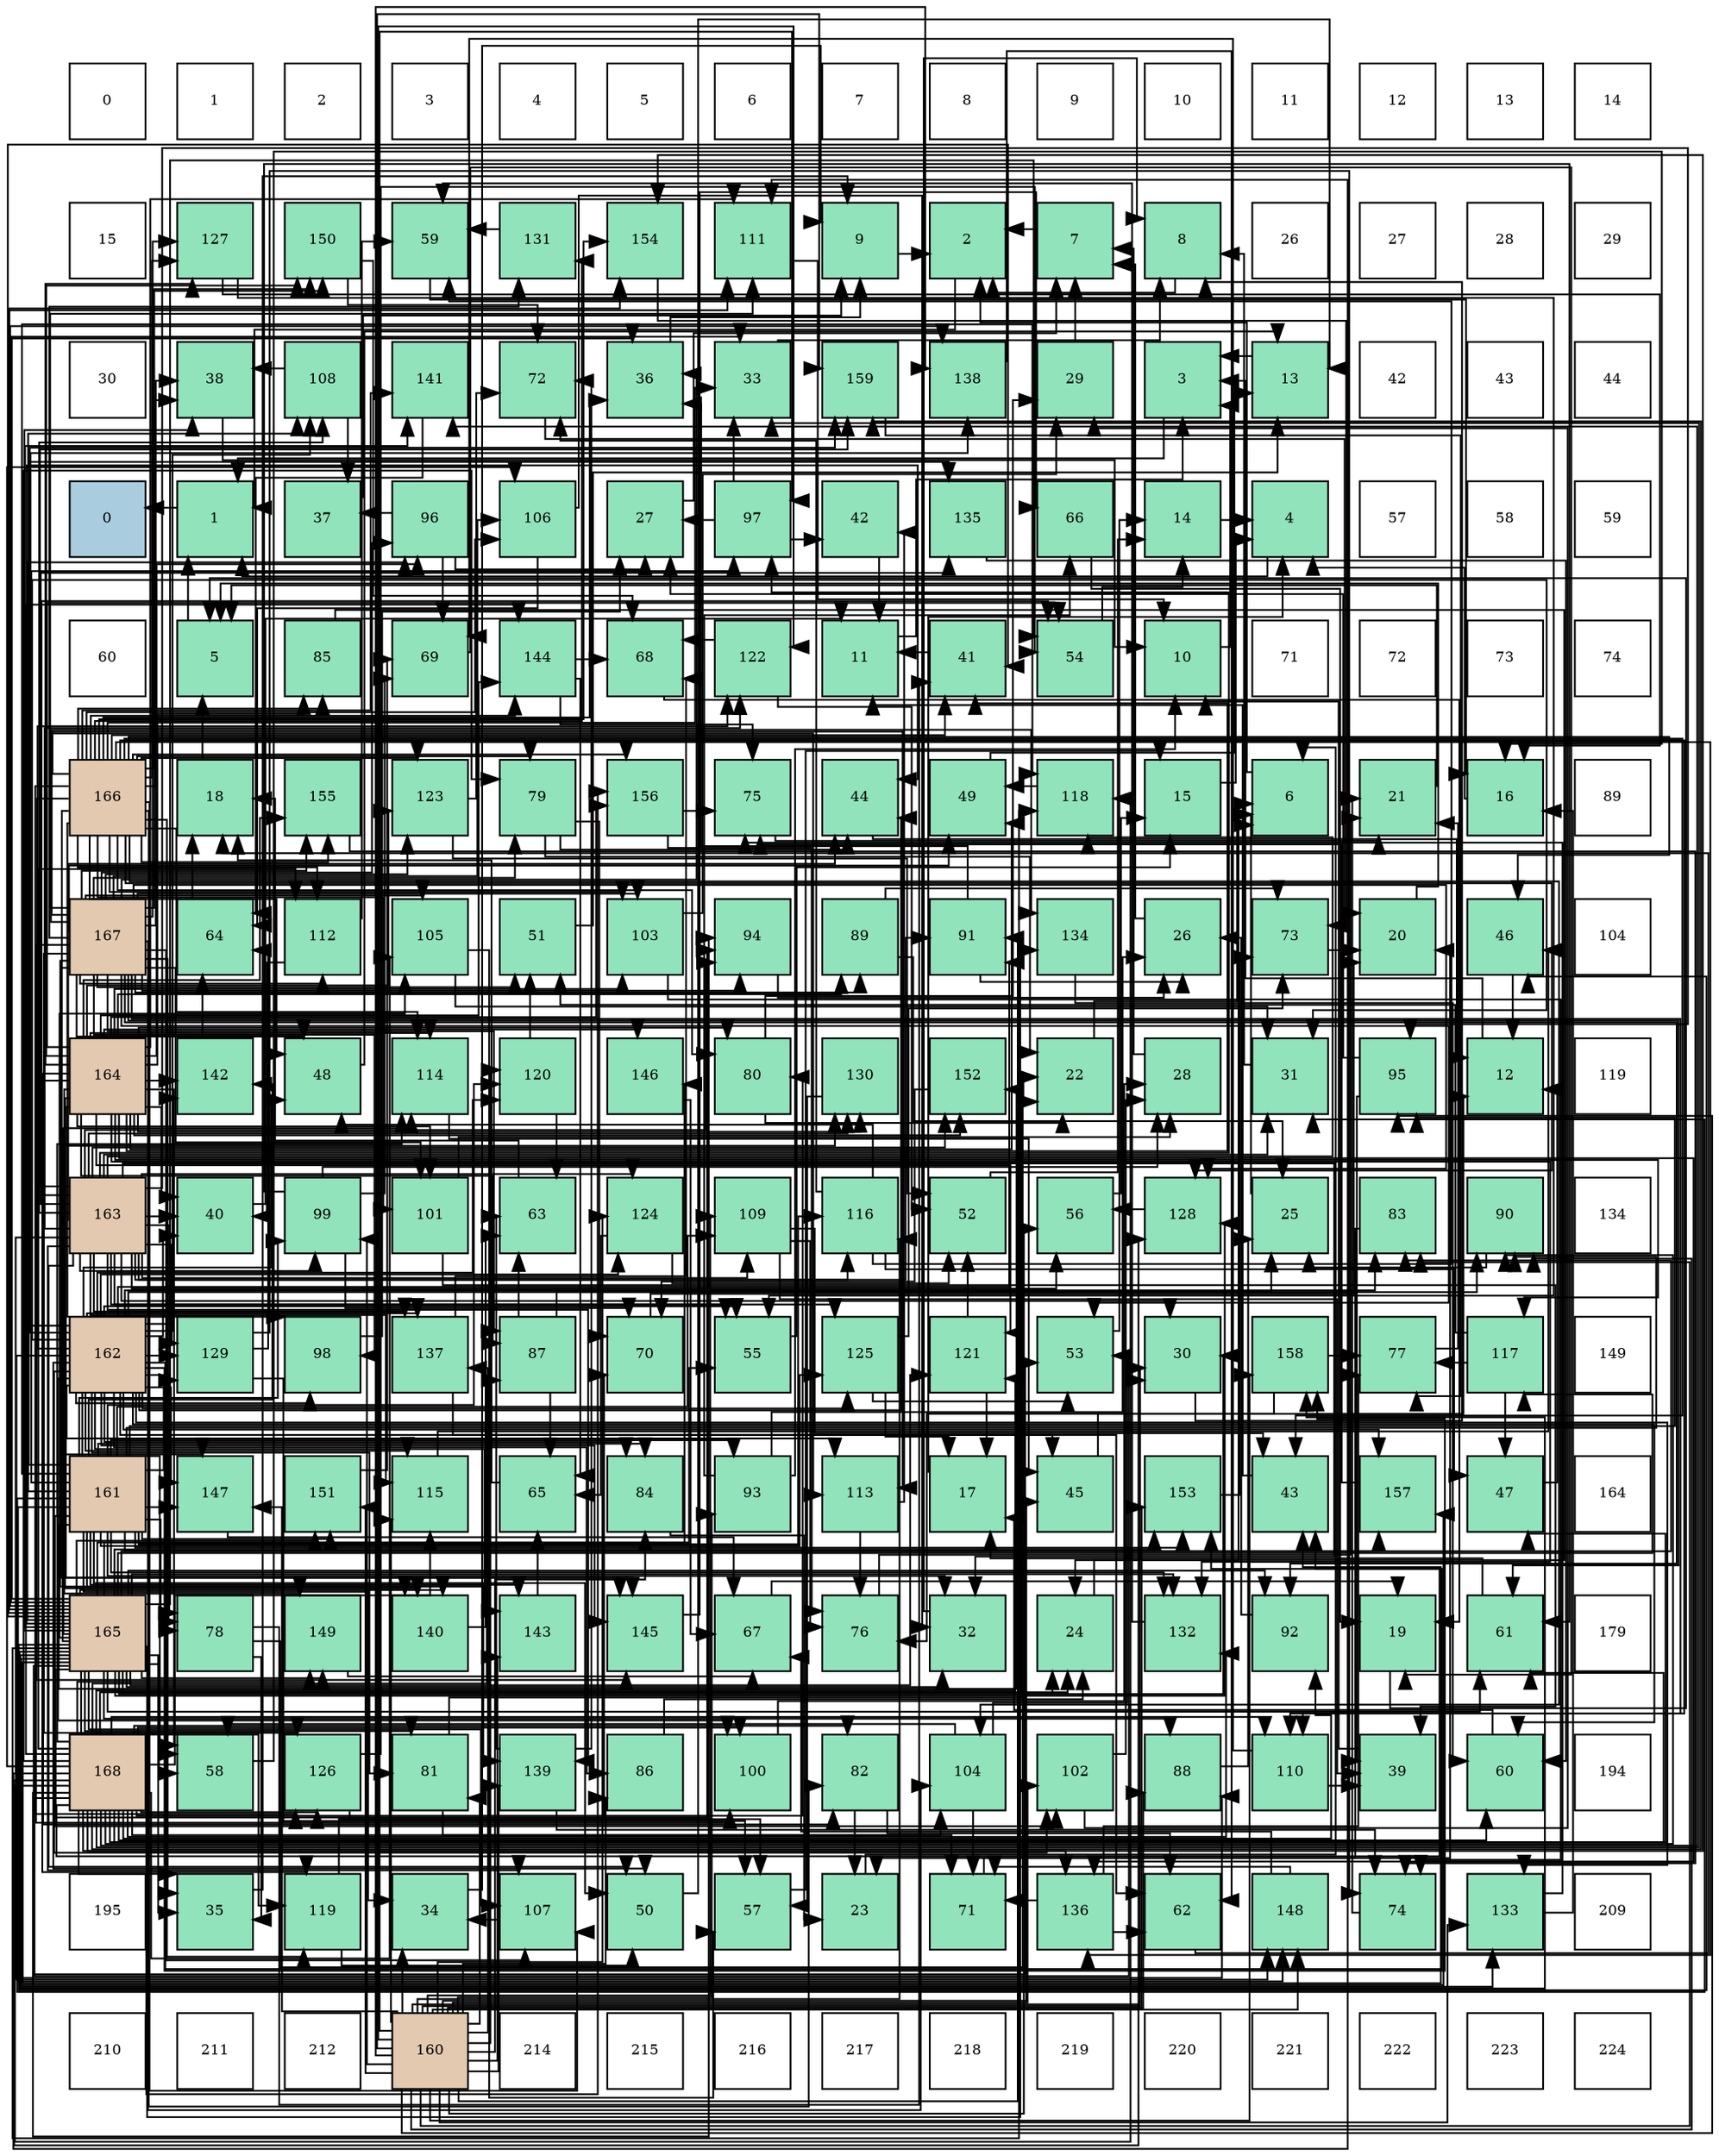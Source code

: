 digraph layout{
 rankdir=TB;
 splines=ortho;
 node [style=filled shape=square fixedsize=true width=0.6];
0[label="0", fontsize=8, fillcolor="#ffffff"];
1[label="1", fontsize=8, fillcolor="#ffffff"];
2[label="2", fontsize=8, fillcolor="#ffffff"];
3[label="3", fontsize=8, fillcolor="#ffffff"];
4[label="4", fontsize=8, fillcolor="#ffffff"];
5[label="5", fontsize=8, fillcolor="#ffffff"];
6[label="6", fontsize=8, fillcolor="#ffffff"];
7[label="7", fontsize=8, fillcolor="#ffffff"];
8[label="8", fontsize=8, fillcolor="#ffffff"];
9[label="9", fontsize=8, fillcolor="#ffffff"];
10[label="10", fontsize=8, fillcolor="#ffffff"];
11[label="11", fontsize=8, fillcolor="#ffffff"];
12[label="12", fontsize=8, fillcolor="#ffffff"];
13[label="13", fontsize=8, fillcolor="#ffffff"];
14[label="14", fontsize=8, fillcolor="#ffffff"];
15[label="15", fontsize=8, fillcolor="#ffffff"];
16[label="127", fontsize=8, fillcolor="#91e3bb"];
17[label="150", fontsize=8, fillcolor="#91e3bb"];
18[label="59", fontsize=8, fillcolor="#91e3bb"];
19[label="131", fontsize=8, fillcolor="#91e3bb"];
20[label="154", fontsize=8, fillcolor="#91e3bb"];
21[label="111", fontsize=8, fillcolor="#91e3bb"];
22[label="9", fontsize=8, fillcolor="#91e3bb"];
23[label="2", fontsize=8, fillcolor="#91e3bb"];
24[label="7", fontsize=8, fillcolor="#91e3bb"];
25[label="8", fontsize=8, fillcolor="#91e3bb"];
26[label="26", fontsize=8, fillcolor="#ffffff"];
27[label="27", fontsize=8, fillcolor="#ffffff"];
28[label="28", fontsize=8, fillcolor="#ffffff"];
29[label="29", fontsize=8, fillcolor="#ffffff"];
30[label="30", fontsize=8, fillcolor="#ffffff"];
31[label="38", fontsize=8, fillcolor="#91e3bb"];
32[label="108", fontsize=8, fillcolor="#91e3bb"];
33[label="141", fontsize=8, fillcolor="#91e3bb"];
34[label="72", fontsize=8, fillcolor="#91e3bb"];
35[label="36", fontsize=8, fillcolor="#91e3bb"];
36[label="33", fontsize=8, fillcolor="#91e3bb"];
37[label="159", fontsize=8, fillcolor="#91e3bb"];
38[label="138", fontsize=8, fillcolor="#91e3bb"];
39[label="29", fontsize=8, fillcolor="#91e3bb"];
40[label="3", fontsize=8, fillcolor="#91e3bb"];
41[label="13", fontsize=8, fillcolor="#91e3bb"];
42[label="42", fontsize=8, fillcolor="#ffffff"];
43[label="43", fontsize=8, fillcolor="#ffffff"];
44[label="44", fontsize=8, fillcolor="#ffffff"];
45[label="0", fontsize=8, fillcolor="#a9ccde"];
46[label="1", fontsize=8, fillcolor="#91e3bb"];
47[label="37", fontsize=8, fillcolor="#91e3bb"];
48[label="96", fontsize=8, fillcolor="#91e3bb"];
49[label="106", fontsize=8, fillcolor="#91e3bb"];
50[label="27", fontsize=8, fillcolor="#91e3bb"];
51[label="97", fontsize=8, fillcolor="#91e3bb"];
52[label="42", fontsize=8, fillcolor="#91e3bb"];
53[label="135", fontsize=8, fillcolor="#91e3bb"];
54[label="66", fontsize=8, fillcolor="#91e3bb"];
55[label="14", fontsize=8, fillcolor="#91e3bb"];
56[label="4", fontsize=8, fillcolor="#91e3bb"];
57[label="57", fontsize=8, fillcolor="#ffffff"];
58[label="58", fontsize=8, fillcolor="#ffffff"];
59[label="59", fontsize=8, fillcolor="#ffffff"];
60[label="60", fontsize=8, fillcolor="#ffffff"];
61[label="5", fontsize=8, fillcolor="#91e3bb"];
62[label="85", fontsize=8, fillcolor="#91e3bb"];
63[label="69", fontsize=8, fillcolor="#91e3bb"];
64[label="144", fontsize=8, fillcolor="#91e3bb"];
65[label="68", fontsize=8, fillcolor="#91e3bb"];
66[label="122", fontsize=8, fillcolor="#91e3bb"];
67[label="11", fontsize=8, fillcolor="#91e3bb"];
68[label="41", fontsize=8, fillcolor="#91e3bb"];
69[label="54", fontsize=8, fillcolor="#91e3bb"];
70[label="10", fontsize=8, fillcolor="#91e3bb"];
71[label="71", fontsize=8, fillcolor="#ffffff"];
72[label="72", fontsize=8, fillcolor="#ffffff"];
73[label="73", fontsize=8, fillcolor="#ffffff"];
74[label="74", fontsize=8, fillcolor="#ffffff"];
75[label="166", fontsize=8, fillcolor="#e3c9af"];
76[label="18", fontsize=8, fillcolor="#91e3bb"];
77[label="155", fontsize=8, fillcolor="#91e3bb"];
78[label="123", fontsize=8, fillcolor="#91e3bb"];
79[label="79", fontsize=8, fillcolor="#91e3bb"];
80[label="156", fontsize=8, fillcolor="#91e3bb"];
81[label="75", fontsize=8, fillcolor="#91e3bb"];
82[label="44", fontsize=8, fillcolor="#91e3bb"];
83[label="49", fontsize=8, fillcolor="#91e3bb"];
84[label="118", fontsize=8, fillcolor="#91e3bb"];
85[label="15", fontsize=8, fillcolor="#91e3bb"];
86[label="6", fontsize=8, fillcolor="#91e3bb"];
87[label="21", fontsize=8, fillcolor="#91e3bb"];
88[label="16", fontsize=8, fillcolor="#91e3bb"];
89[label="89", fontsize=8, fillcolor="#ffffff"];
90[label="167", fontsize=8, fillcolor="#e3c9af"];
91[label="64", fontsize=8, fillcolor="#91e3bb"];
92[label="112", fontsize=8, fillcolor="#91e3bb"];
93[label="105", fontsize=8, fillcolor="#91e3bb"];
94[label="51", fontsize=8, fillcolor="#91e3bb"];
95[label="103", fontsize=8, fillcolor="#91e3bb"];
96[label="94", fontsize=8, fillcolor="#91e3bb"];
97[label="89", fontsize=8, fillcolor="#91e3bb"];
98[label="91", fontsize=8, fillcolor="#91e3bb"];
99[label="134", fontsize=8, fillcolor="#91e3bb"];
100[label="26", fontsize=8, fillcolor="#91e3bb"];
101[label="73", fontsize=8, fillcolor="#91e3bb"];
102[label="20", fontsize=8, fillcolor="#91e3bb"];
103[label="46", fontsize=8, fillcolor="#91e3bb"];
104[label="104", fontsize=8, fillcolor="#ffffff"];
105[label="164", fontsize=8, fillcolor="#e3c9af"];
106[label="142", fontsize=8, fillcolor="#91e3bb"];
107[label="48", fontsize=8, fillcolor="#91e3bb"];
108[label="114", fontsize=8, fillcolor="#91e3bb"];
109[label="120", fontsize=8, fillcolor="#91e3bb"];
110[label="146", fontsize=8, fillcolor="#91e3bb"];
111[label="80", fontsize=8, fillcolor="#91e3bb"];
112[label="130", fontsize=8, fillcolor="#91e3bb"];
113[label="152", fontsize=8, fillcolor="#91e3bb"];
114[label="22", fontsize=8, fillcolor="#91e3bb"];
115[label="28", fontsize=8, fillcolor="#91e3bb"];
116[label="31", fontsize=8, fillcolor="#91e3bb"];
117[label="95", fontsize=8, fillcolor="#91e3bb"];
118[label="12", fontsize=8, fillcolor="#91e3bb"];
119[label="119", fontsize=8, fillcolor="#ffffff"];
120[label="163", fontsize=8, fillcolor="#e3c9af"];
121[label="40", fontsize=8, fillcolor="#91e3bb"];
122[label="99", fontsize=8, fillcolor="#91e3bb"];
123[label="101", fontsize=8, fillcolor="#91e3bb"];
124[label="63", fontsize=8, fillcolor="#91e3bb"];
125[label="124", fontsize=8, fillcolor="#91e3bb"];
126[label="109", fontsize=8, fillcolor="#91e3bb"];
127[label="116", fontsize=8, fillcolor="#91e3bb"];
128[label="52", fontsize=8, fillcolor="#91e3bb"];
129[label="56", fontsize=8, fillcolor="#91e3bb"];
130[label="128", fontsize=8, fillcolor="#91e3bb"];
131[label="25", fontsize=8, fillcolor="#91e3bb"];
132[label="83", fontsize=8, fillcolor="#91e3bb"];
133[label="90", fontsize=8, fillcolor="#91e3bb"];
134[label="134", fontsize=8, fillcolor="#ffffff"];
135[label="162", fontsize=8, fillcolor="#e3c9af"];
136[label="129", fontsize=8, fillcolor="#91e3bb"];
137[label="98", fontsize=8, fillcolor="#91e3bb"];
138[label="137", fontsize=8, fillcolor="#91e3bb"];
139[label="87", fontsize=8, fillcolor="#91e3bb"];
140[label="70", fontsize=8, fillcolor="#91e3bb"];
141[label="55", fontsize=8, fillcolor="#91e3bb"];
142[label="125", fontsize=8, fillcolor="#91e3bb"];
143[label="121", fontsize=8, fillcolor="#91e3bb"];
144[label="53", fontsize=8, fillcolor="#91e3bb"];
145[label="30", fontsize=8, fillcolor="#91e3bb"];
146[label="158", fontsize=8, fillcolor="#91e3bb"];
147[label="77", fontsize=8, fillcolor="#91e3bb"];
148[label="117", fontsize=8, fillcolor="#91e3bb"];
149[label="149", fontsize=8, fillcolor="#ffffff"];
150[label="161", fontsize=8, fillcolor="#e3c9af"];
151[label="147", fontsize=8, fillcolor="#91e3bb"];
152[label="151", fontsize=8, fillcolor="#91e3bb"];
153[label="115", fontsize=8, fillcolor="#91e3bb"];
154[label="65", fontsize=8, fillcolor="#91e3bb"];
155[label="84", fontsize=8, fillcolor="#91e3bb"];
156[label="93", fontsize=8, fillcolor="#91e3bb"];
157[label="113", fontsize=8, fillcolor="#91e3bb"];
158[label="17", fontsize=8, fillcolor="#91e3bb"];
159[label="45", fontsize=8, fillcolor="#91e3bb"];
160[label="153", fontsize=8, fillcolor="#91e3bb"];
161[label="43", fontsize=8, fillcolor="#91e3bb"];
162[label="157", fontsize=8, fillcolor="#91e3bb"];
163[label="47", fontsize=8, fillcolor="#91e3bb"];
164[label="164", fontsize=8, fillcolor="#ffffff"];
165[label="165", fontsize=8, fillcolor="#e3c9af"];
166[label="78", fontsize=8, fillcolor="#91e3bb"];
167[label="149", fontsize=8, fillcolor="#91e3bb"];
168[label="140", fontsize=8, fillcolor="#91e3bb"];
169[label="143", fontsize=8, fillcolor="#91e3bb"];
170[label="145", fontsize=8, fillcolor="#91e3bb"];
171[label="67", fontsize=8, fillcolor="#91e3bb"];
172[label="76", fontsize=8, fillcolor="#91e3bb"];
173[label="32", fontsize=8, fillcolor="#91e3bb"];
174[label="24", fontsize=8, fillcolor="#91e3bb"];
175[label="132", fontsize=8, fillcolor="#91e3bb"];
176[label="92", fontsize=8, fillcolor="#91e3bb"];
177[label="19", fontsize=8, fillcolor="#91e3bb"];
178[label="61", fontsize=8, fillcolor="#91e3bb"];
179[label="179", fontsize=8, fillcolor="#ffffff"];
180[label="168", fontsize=8, fillcolor="#e3c9af"];
181[label="58", fontsize=8, fillcolor="#91e3bb"];
182[label="126", fontsize=8, fillcolor="#91e3bb"];
183[label="81", fontsize=8, fillcolor="#91e3bb"];
184[label="139", fontsize=8, fillcolor="#91e3bb"];
185[label="86", fontsize=8, fillcolor="#91e3bb"];
186[label="100", fontsize=8, fillcolor="#91e3bb"];
187[label="82", fontsize=8, fillcolor="#91e3bb"];
188[label="104", fontsize=8, fillcolor="#91e3bb"];
189[label="102", fontsize=8, fillcolor="#91e3bb"];
190[label="88", fontsize=8, fillcolor="#91e3bb"];
191[label="110", fontsize=8, fillcolor="#91e3bb"];
192[label="39", fontsize=8, fillcolor="#91e3bb"];
193[label="60", fontsize=8, fillcolor="#91e3bb"];
194[label="194", fontsize=8, fillcolor="#ffffff"];
195[label="195", fontsize=8, fillcolor="#ffffff"];
196[label="35", fontsize=8, fillcolor="#91e3bb"];
197[label="119", fontsize=8, fillcolor="#91e3bb"];
198[label="34", fontsize=8, fillcolor="#91e3bb"];
199[label="107", fontsize=8, fillcolor="#91e3bb"];
200[label="50", fontsize=8, fillcolor="#91e3bb"];
201[label="57", fontsize=8, fillcolor="#91e3bb"];
202[label="23", fontsize=8, fillcolor="#91e3bb"];
203[label="71", fontsize=8, fillcolor="#91e3bb"];
204[label="136", fontsize=8, fillcolor="#91e3bb"];
205[label="62", fontsize=8, fillcolor="#91e3bb"];
206[label="148", fontsize=8, fillcolor="#91e3bb"];
207[label="74", fontsize=8, fillcolor="#91e3bb"];
208[label="133", fontsize=8, fillcolor="#91e3bb"];
209[label="209", fontsize=8, fillcolor="#ffffff"];
210[label="210", fontsize=8, fillcolor="#ffffff"];
211[label="211", fontsize=8, fillcolor="#ffffff"];
212[label="212", fontsize=8, fillcolor="#ffffff"];
213[label="160", fontsize=8, fillcolor="#e3c9af"];
214[label="214", fontsize=8, fillcolor="#ffffff"];
215[label="215", fontsize=8, fillcolor="#ffffff"];
216[label="216", fontsize=8, fillcolor="#ffffff"];
217[label="217", fontsize=8, fillcolor="#ffffff"];
218[label="218", fontsize=8, fillcolor="#ffffff"];
219[label="219", fontsize=8, fillcolor="#ffffff"];
220[label="220", fontsize=8, fillcolor="#ffffff"];
221[label="221", fontsize=8, fillcolor="#ffffff"];
222[label="222", fontsize=8, fillcolor="#ffffff"];
223[label="223", fontsize=8, fillcolor="#ffffff"];
224[label="224", fontsize=8, fillcolor="#ffffff"];
edge [constraint=false, style=vis];46 -> 45;
23 -> 46;
40 -> 46;
56 -> 46;
61 -> 46;
86 -> 23;
24 -> 23;
25 -> 23;
22 -> 23;
70 -> 40;
67 -> 40;
118 -> 40;
41 -> 40;
55 -> 56;
85 -> 56;
88 -> 56;
158 -> 56;
76 -> 61;
177 -> 61;
102 -> 61;
87 -> 61;
114 -> 86;
202 -> 86;
174 -> 86;
131 -> 86;
100 -> 24;
50 -> 24;
115 -> 24;
39 -> 24;
145 -> 25;
116 -> 25;
173 -> 25;
36 -> 25;
198 -> 22;
196 -> 22;
35 -> 22;
47 -> 22;
31 -> 70;
192 -> 70;
121 -> 67;
68 -> 67;
52 -> 67;
161 -> 67;
82 -> 118;
159 -> 118;
103 -> 118;
163 -> 118;
107 -> 41;
83 -> 41;
200 -> 41;
94 -> 41;
128 -> 55;
144 -> 55;
69 -> 55;
141 -> 85;
129 -> 85;
201 -> 85;
181 -> 88;
18 -> 88;
193 -> 158;
178 -> 158;
205 -> 76;
124 -> 76;
91 -> 76;
154 -> 76;
54 -> 177;
171 -> 177;
65 -> 177;
63 -> 177;
140 -> 102;
203 -> 102;
34 -> 102;
101 -> 102;
207 -> 87;
81 -> 87;
172 -> 87;
147 -> 87;
166 -> 114;
166 -> 196;
166 -> 68;
79 -> 114;
79 -> 82;
79 -> 140;
111 -> 114;
111 -> 39;
183 -> 114;
183 -> 203;
187 -> 202;
187 -> 205;
132 -> 202;
155 -> 202;
62 -> 174;
185 -> 174;
139 -> 131;
139 -> 124;
139 -> 154;
190 -> 131;
97 -> 131;
97 -> 101;
133 -> 131;
98 -> 100;
98 -> 35;
176 -> 100;
156 -> 70;
156 -> 100;
156 -> 54;
96 -> 100;
117 -> 50;
117 -> 192;
48 -> 50;
48 -> 47;
48 -> 63;
51 -> 50;
51 -> 36;
51 -> 52;
137 -> 50;
122 -> 115;
122 -> 178;
122 -> 63;
122 -> 140;
186 -> 115;
123 -> 115;
123 -> 192;
189 -> 115;
189 -> 39;
95 -> 39;
95 -> 207;
188 -> 145;
188 -> 181;
188 -> 203;
93 -> 116;
93 -> 201;
49 -> 173;
49 -> 91;
199 -> 198;
32 -> 47;
32 -> 31;
126 -> 192;
126 -> 161;
126 -> 172;
191 -> 192;
191 -> 63;
21 -> 70;
92 -> 121;
92 -> 18;
157 -> 52;
157 -> 172;
108 -> 159;
153 -> 103;
127 -> 163;
127 -> 107;
127 -> 18;
127 -> 34;
148 -> 163;
148 -> 94;
148 -> 147;
84 -> 83;
197 -> 200;
197 -> 140;
109 -> 94;
109 -> 124;
143 -> 158;
143 -> 128;
66 -> 128;
66 -> 65;
78 -> 128;
78 -> 34;
125 -> 128;
125 -> 154;
142 -> 158;
142 -> 144;
142 -> 101;
182 -> 69;
182 -> 201;
16 -> 88;
16 -> 141;
130 -> 129;
136 -> 201;
136 -> 91;
136 -> 207;
112 -> 201;
19 -> 18;
175 -> 18;
208 -> 88;
208 -> 81;
99 -> 193;
53 -> 193;
204 -> 205;
204 -> 203;
204 -> 147;
138 -> 205;
138 -> 65;
38 -> 205;
184 -> 124;
184 -> 34;
184 -> 207;
168 -> 124;
33 -> 91;
106 -> 91;
169 -> 154;
64 -> 154;
64 -> 65;
64 -> 81;
170 -> 54;
110 -> 171;
151 -> 171;
206 -> 171;
206 -> 203;
167 -> 171;
17 -> 65;
17 -> 34;
152 -> 63;
113 -> 140;
160 -> 101;
20 -> 101;
77 -> 207;
80 -> 81;
80 -> 172;
162 -> 81;
146 -> 172;
146 -> 147;
37 -> 147;
213 -> 145;
213 -> 198;
213 -> 159;
213 -> 129;
213 -> 183;
213 -> 132;
213 -> 155;
213 -> 185;
213 -> 190;
213 -> 133;
213 -> 98;
213 -> 156;
213 -> 117;
213 -> 51;
213 -> 122;
213 -> 189;
213 -> 126;
213 -> 153;
213 -> 127;
213 -> 109;
213 -> 66;
213 -> 125;
213 -> 208;
213 -> 138;
213 -> 38;
213 -> 184;
213 -> 169;
213 -> 151;
213 -> 206;
213 -> 152;
213 -> 160;
213 -> 146;
213 -> 37;
150 -> 116;
150 -> 173;
150 -> 198;
150 -> 200;
150 -> 166;
150 -> 155;
150 -> 133;
150 -> 156;
150 -> 117;
150 -> 51;
150 -> 122;
150 -> 189;
150 -> 32;
150 -> 126;
150 -> 127;
150 -> 84;
150 -> 109;
150 -> 142;
150 -> 136;
150 -> 175;
150 -> 53;
150 -> 184;
150 -> 106;
150 -> 169;
150 -> 151;
150 -> 206;
150 -> 152;
150 -> 113;
150 -> 160;
150 -> 162;
135 -> 116;
135 -> 121;
135 -> 161;
135 -> 82;
135 -> 159;
135 -> 107;
135 -> 200;
135 -> 141;
135 -> 181;
135 -> 193;
135 -> 166;
135 -> 183;
135 -> 132;
135 -> 155;
135 -> 185;
135 -> 133;
135 -> 98;
135 -> 137;
135 -> 186;
135 -> 189;
135 -> 32;
135 -> 157;
135 -> 153;
135 -> 109;
135 -> 66;
135 -> 125;
135 -> 142;
135 -> 136;
135 -> 208;
135 -> 138;
135 -> 38;
135 -> 106;
135 -> 169;
135 -> 170;
135 -> 151;
135 -> 206;
135 -> 162;
135 -> 146;
135 -> 37;
120 -> 145;
120 -> 116;
120 -> 173;
120 -> 121;
120 -> 82;
120 -> 200;
120 -> 69;
120 -> 141;
120 -> 129;
120 -> 166;
120 -> 190;
120 -> 98;
120 -> 96;
120 -> 117;
120 -> 51;
120 -> 122;
120 -> 199;
120 -> 32;
120 -> 126;
120 -> 153;
120 -> 127;
120 -> 84;
120 -> 66;
120 -> 125;
120 -> 142;
120 -> 136;
120 -> 112;
120 -> 53;
120 -> 138;
120 -> 184;
120 -> 113;
120 -> 37;
105 -> 121;
105 -> 68;
105 -> 83;
105 -> 69;
105 -> 181;
105 -> 111;
105 -> 187;
105 -> 62;
105 -> 139;
105 -> 97;
105 -> 48;
105 -> 123;
105 -> 95;
105 -> 21;
105 -> 108;
105 -> 148;
105 -> 197;
105 -> 143;
105 -> 78;
105 -> 16;
105 -> 112;
105 -> 175;
105 -> 204;
105 -> 168;
105 -> 106;
105 -> 64;
105 -> 170;
105 -> 110;
105 -> 167;
105 -> 17;
105 -> 113;
105 -> 77;
105 -> 80;
165 -> 174;
165 -> 145;
165 -> 173;
165 -> 36;
165 -> 196;
165 -> 35;
165 -> 31;
165 -> 68;
165 -> 161;
165 -> 82;
165 -> 103;
165 -> 144;
165 -> 69;
165 -> 141;
165 -> 181;
165 -> 178;
165 -> 183;
165 -> 132;
165 -> 190;
165 -> 176;
165 -> 96;
165 -> 48;
165 -> 93;
165 -> 199;
165 -> 21;
165 -> 108;
165 -> 148;
165 -> 84;
165 -> 197;
165 -> 143;
165 -> 130;
165 -> 112;
165 -> 175;
165 -> 208;
165 -> 99;
165 -> 38;
165 -> 168;
165 -> 33;
165 -> 110;
165 -> 167;
165 -> 152;
165 -> 160;
165 -> 20;
165 -> 162;
165 -> 146;
75 -> 36;
75 -> 35;
75 -> 31;
75 -> 68;
75 -> 161;
75 -> 103;
75 -> 107;
75 -> 79;
75 -> 111;
75 -> 187;
75 -> 62;
75 -> 137;
75 -> 123;
75 -> 95;
75 -> 188;
75 -> 49;
75 -> 199;
75 -> 191;
75 -> 92;
75 -> 157;
75 -> 108;
75 -> 197;
75 -> 78;
75 -> 182;
75 -> 16;
75 -> 130;
75 -> 19;
75 -> 204;
75 -> 33;
75 -> 64;
75 -> 170;
75 -> 151;
75 -> 17;
75 -> 20;
75 -> 77;
75 -> 80;
90 -> 196;
90 -> 35;
90 -> 31;
90 -> 107;
90 -> 83;
90 -> 94;
90 -> 144;
90 -> 178;
90 -> 79;
90 -> 139;
90 -> 97;
90 -> 176;
90 -> 96;
90 -> 48;
90 -> 137;
90 -> 186;
90 -> 123;
90 -> 95;
90 -> 188;
90 -> 93;
90 -> 49;
90 -> 199;
90 -> 191;
90 -> 21;
90 -> 92;
90 -> 157;
90 -> 78;
90 -> 182;
90 -> 16;
90 -> 130;
90 -> 19;
90 -> 99;
90 -> 168;
90 -> 170;
90 -> 17;
90 -> 77;
180 -> 174;
180 -> 36;
180 -> 196;
180 -> 163;
180 -> 144;
180 -> 193;
180 -> 178;
180 -> 79;
180 -> 111;
180 -> 187;
180 -> 139;
180 -> 133;
180 -> 176;
180 -> 96;
180 -> 186;
180 -> 188;
180 -> 93;
180 -> 49;
180 -> 191;
180 -> 21;
180 -> 92;
180 -> 108;
180 -> 153;
180 -> 84;
180 -> 143;
180 -> 182;
180 -> 130;
180 -> 175;
180 -> 204;
180 -> 33;
180 -> 64;
180 -> 167;
180 -> 160;
180 -> 20;
180 -> 80;
180 -> 37;
edge [constraint=true, style=invis];
0 -> 15 -> 30 -> 45 -> 60 -> 75 -> 90 -> 105 -> 120 -> 135 -> 150 -> 165 -> 180 -> 195 -> 210;
1 -> 16 -> 31 -> 46 -> 61 -> 76 -> 91 -> 106 -> 121 -> 136 -> 151 -> 166 -> 181 -> 196 -> 211;
2 -> 17 -> 32 -> 47 -> 62 -> 77 -> 92 -> 107 -> 122 -> 137 -> 152 -> 167 -> 182 -> 197 -> 212;
3 -> 18 -> 33 -> 48 -> 63 -> 78 -> 93 -> 108 -> 123 -> 138 -> 153 -> 168 -> 183 -> 198 -> 213;
4 -> 19 -> 34 -> 49 -> 64 -> 79 -> 94 -> 109 -> 124 -> 139 -> 154 -> 169 -> 184 -> 199 -> 214;
5 -> 20 -> 35 -> 50 -> 65 -> 80 -> 95 -> 110 -> 125 -> 140 -> 155 -> 170 -> 185 -> 200 -> 215;
6 -> 21 -> 36 -> 51 -> 66 -> 81 -> 96 -> 111 -> 126 -> 141 -> 156 -> 171 -> 186 -> 201 -> 216;
7 -> 22 -> 37 -> 52 -> 67 -> 82 -> 97 -> 112 -> 127 -> 142 -> 157 -> 172 -> 187 -> 202 -> 217;
8 -> 23 -> 38 -> 53 -> 68 -> 83 -> 98 -> 113 -> 128 -> 143 -> 158 -> 173 -> 188 -> 203 -> 218;
9 -> 24 -> 39 -> 54 -> 69 -> 84 -> 99 -> 114 -> 129 -> 144 -> 159 -> 174 -> 189 -> 204 -> 219;
10 -> 25 -> 40 -> 55 -> 70 -> 85 -> 100 -> 115 -> 130 -> 145 -> 160 -> 175 -> 190 -> 205 -> 220;
11 -> 26 -> 41 -> 56 -> 71 -> 86 -> 101 -> 116 -> 131 -> 146 -> 161 -> 176 -> 191 -> 206 -> 221;
12 -> 27 -> 42 -> 57 -> 72 -> 87 -> 102 -> 117 -> 132 -> 147 -> 162 -> 177 -> 192 -> 207 -> 222;
13 -> 28 -> 43 -> 58 -> 73 -> 88 -> 103 -> 118 -> 133 -> 148 -> 163 -> 178 -> 193 -> 208 -> 223;
14 -> 29 -> 44 -> 59 -> 74 -> 89 -> 104 -> 119 -> 134 -> 149 -> 164 -> 179 -> 194 -> 209 -> 224;
rank = same {0 -> 1 -> 2 -> 3 -> 4 -> 5 -> 6 -> 7 -> 8 -> 9 -> 10 -> 11 -> 12 -> 13 -> 14};
rank = same {15 -> 16 -> 17 -> 18 -> 19 -> 20 -> 21 -> 22 -> 23 -> 24 -> 25 -> 26 -> 27 -> 28 -> 29};
rank = same {30 -> 31 -> 32 -> 33 -> 34 -> 35 -> 36 -> 37 -> 38 -> 39 -> 40 -> 41 -> 42 -> 43 -> 44};
rank = same {45 -> 46 -> 47 -> 48 -> 49 -> 50 -> 51 -> 52 -> 53 -> 54 -> 55 -> 56 -> 57 -> 58 -> 59};
rank = same {60 -> 61 -> 62 -> 63 -> 64 -> 65 -> 66 -> 67 -> 68 -> 69 -> 70 -> 71 -> 72 -> 73 -> 74};
rank = same {75 -> 76 -> 77 -> 78 -> 79 -> 80 -> 81 -> 82 -> 83 -> 84 -> 85 -> 86 -> 87 -> 88 -> 89};
rank = same {90 -> 91 -> 92 -> 93 -> 94 -> 95 -> 96 -> 97 -> 98 -> 99 -> 100 -> 101 -> 102 -> 103 -> 104};
rank = same {105 -> 106 -> 107 -> 108 -> 109 -> 110 -> 111 -> 112 -> 113 -> 114 -> 115 -> 116 -> 117 -> 118 -> 119};
rank = same {120 -> 121 -> 122 -> 123 -> 124 -> 125 -> 126 -> 127 -> 128 -> 129 -> 130 -> 131 -> 132 -> 133 -> 134};
rank = same {135 -> 136 -> 137 -> 138 -> 139 -> 140 -> 141 -> 142 -> 143 -> 144 -> 145 -> 146 -> 147 -> 148 -> 149};
rank = same {150 -> 151 -> 152 -> 153 -> 154 -> 155 -> 156 -> 157 -> 158 -> 159 -> 160 -> 161 -> 162 -> 163 -> 164};
rank = same {165 -> 166 -> 167 -> 168 -> 169 -> 170 -> 171 -> 172 -> 173 -> 174 -> 175 -> 176 -> 177 -> 178 -> 179};
rank = same {180 -> 181 -> 182 -> 183 -> 184 -> 185 -> 186 -> 187 -> 188 -> 189 -> 190 -> 191 -> 192 -> 193 -> 194};
rank = same {195 -> 196 -> 197 -> 198 -> 199 -> 200 -> 201 -> 202 -> 203 -> 204 -> 205 -> 206 -> 207 -> 208 -> 209};
rank = same {210 -> 211 -> 212 -> 213 -> 214 -> 215 -> 216 -> 217 -> 218 -> 219 -> 220 -> 221 -> 222 -> 223 -> 224};
}